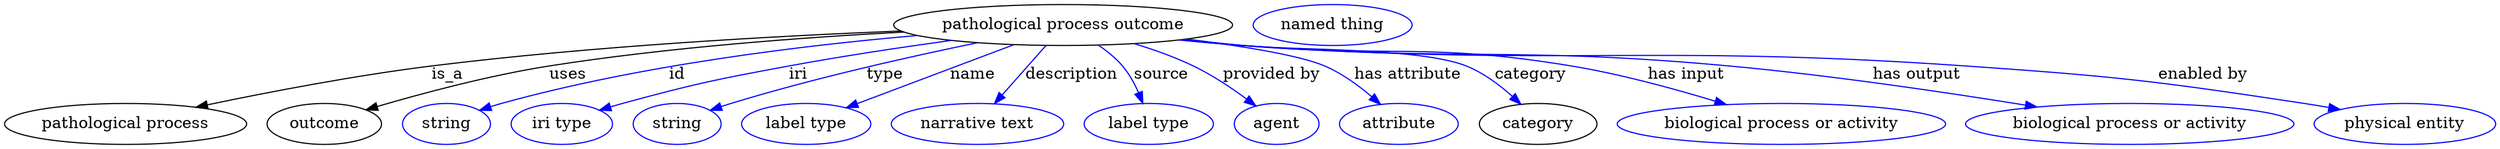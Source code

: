digraph {
	graph [bb="0,0,2179.2,123"];
	node [label="\N"];
	"pathological process outcome"	[height=0.5,
		label="pathological process outcome",
		pos="925.94,105",
		width=4.1163];
	"pathological process"	[height=0.5,
		pos="105.94,18",
		width=2.9428];
	"pathological process outcome" -> "pathological process"	[label=is_a,
		lp="387.94,61.5",
		pos="e,167.61,32.706 783.97,99.728 672.22,95.226 512.71,86.279 373.94,69 306.98,60.662 231.49,46.105 177.73,34.841"];
	outcome	[height=0.5,
		pos="279.94,18",
		width=1.3902];
	"pathological process outcome" -> outcome	[label=uses,
		lp="492.44,61.5",
		pos="e,316.36,30.458 786.41,98.863 697.2,94.172 579.27,85.356 475.94,69 423.82,60.749 365.36,44.958 325.95,33.32"];
	id	[color=blue,
		height=0.5,
		label=string,
		pos="385.94,18",
		width=1.0652];
	"pathological process outcome" -> id	[color=blue,
		label=id,
		lp="587.94,61.5",
		pos="e,414.92,29.996 798.68,95.769 698.22,87.045 555.25,69.661 433.94,36 430.83,35.137 427.63,34.175 424.43,33.159",
		style=solid];
	iri	[color=blue,
		height=0.5,
		label="iri type",
		pos="486.94,18",
		width=1.2277];
	"pathological process outcome" -> iri	[color=blue,
		label=iri,
		lp="693.94,61.5",
		pos="e,520.23,29.946 827.86,91.479 784.27,85.456 732.41,77.662 685.94,69 620.97,56.888 604.74,53.271 540.94,36 537.36,35.031 533.67,33.979 \
529.96,32.889",
		style=solid];
	type	[color=blue,
		height=0.5,
		label=string,
		pos="587.94,18",
		width=1.0652];
	"pathological process outcome" -> type	[color=blue,
		label=type,
		lp="769.94,61.5",
		pos="e,616.87,29.97 851.04,89.436 791.82,77.219 707.35,58.228 634.94,36 632.18,35.153 629.34,34.238 626.5,33.289",
		style=solid];
	name	[color=blue,
		height=0.5,
		label="label type",
		pos="700.94,18",
		width=1.5707];
	"pathological process outcome" -> name	[color=blue,
		label=name,
		lp="846.94,61.5",
		pos="e,736.15,32.302 882.82,87.712 843.45,72.838 785.48,50.936 745.62,35.879",
		style=solid];
	description	[color=blue,
		height=0.5,
		label="narrative text",
		pos="850.94,18",
		width=2.0943];
	"pathological process outcome" -> description	[color=blue,
		label=description,
		lp="933.44,61.5",
		pos="e,865.84,35.885 910.76,86.799 899.81,74.39 884.87,57.458 872.66,43.618",
		style=solid];
	source	[color=blue,
		height=0.5,
		label="label type",
		pos="1000.9,18",
		width=1.5707];
	"pathological process outcome" -> source	[color=blue,
		label=source,
		lp="1011.9,61.5",
		pos="e,995.73,36.066 956.8,87.262 964.38,82.125 972.02,75.963 977.94,69 983.75,62.169 988.39,53.628 991.94,45.547",
		style=solid];
	"provided by"	[color=blue,
		height=0.5,
		label=agent,
		pos="1112.9,18",
		width=1.0291];
	"pathological process outcome" -> "provided by"	[color=blue,
		label="provided by",
		lp="1108.4,61.5",
		pos="e,1094.7,33.821 988.18,88.606 1005.4,83.37 1023.7,76.822 1039.9,69 1056.3,61.12 1073.1,49.867 1086.4,40.03",
		style=solid];
	"has attribute"	[color=blue,
		height=0.5,
		label=attribute,
		pos="1219.9,18",
		width=1.4443];
	"pathological process outcome" -> "has attribute"	[color=blue,
		label="has attribute",
		lp="1227.9,61.5",
		pos="e,1203.8,35.19 1034.2,92.656 1082.3,86.554 1133,78.36 1154.9,69 1170,62.548 1184.7,51.756 1196.3,41.846",
		style=solid];
	category	[height=0.5,
		pos="1340.9,18",
		width=1.4263];
	"pathological process outcome" -> category	[color=blue,
		label=category,
		lp="1335.4,61.5",
		pos="e,1325.8,35.526 1031.5,92.334 1048.7,90.502 1066.3,88.665 1082.9,87 1126.5,82.646 1238.4,85.431 1278.9,69 1293.6,63.064 1307.5,52.466 \
1318.4,42.55",
		style=solid];
	"has input"	[color=blue,
		height=0.5,
		label="biological process or activity",
		pos="1553.9,18",
		width=3.9899];
	"pathological process outcome" -> "has input"	[color=blue,
		label="has input",
		lp="1471.4,61.5",
		pos="e,1506,34.995 1029.8,92.086 1047.5,90.244 1065.7,88.469 1082.9,87 1210.7,76.094 1244.4,90.01 1370.9,69 1413.6,61.923 1460.5,48.971 \
1496.2,38.024",
		style=solid];
	"has output"	[color=blue,
		height=0.5,
		label="biological process or activity",
		pos="1858.9,18",
		width=3.9899];
	"pathological process outcome" -> "has output"	[color=blue,
		label="has output",
		lp="1673.4,61.5",
		pos="e,1777.9,32.919 1028.5,91.919 1046.6,90.063 1065.3,88.326 1082.9,87 1271.9,72.792 1320.2,86.421 1508.9,69 1597.2,60.852 1697.2,45.988 \
1767.7,34.576",
		style=solid];
	"enabled by"	[color=blue,
		height=0.5,
		label="physical entity",
		pos="2099.9,18",
		width=2.2026];
	"pathological process outcome" -> "enabled by"	[color=blue,
		label="enabled by",
		lp="1924.4,61.5",
		pos="e,2043.3,30.641 1027.2,91.843 1045.7,89.959 1064.9,88.232 1082.9,87 1363.7,67.836 1435.2,88.609 1715.9,69 1848,59.778 1881.1,55.903 \
2011.9,36 2018.8,34.963 2025.9,33.774 2032.9,32.519",
		style=solid];
	"named thing_category"	[color=blue,
		height=0.5,
		label="named thing",
		pos="1161.9,105",
		width=1.9318];
}
